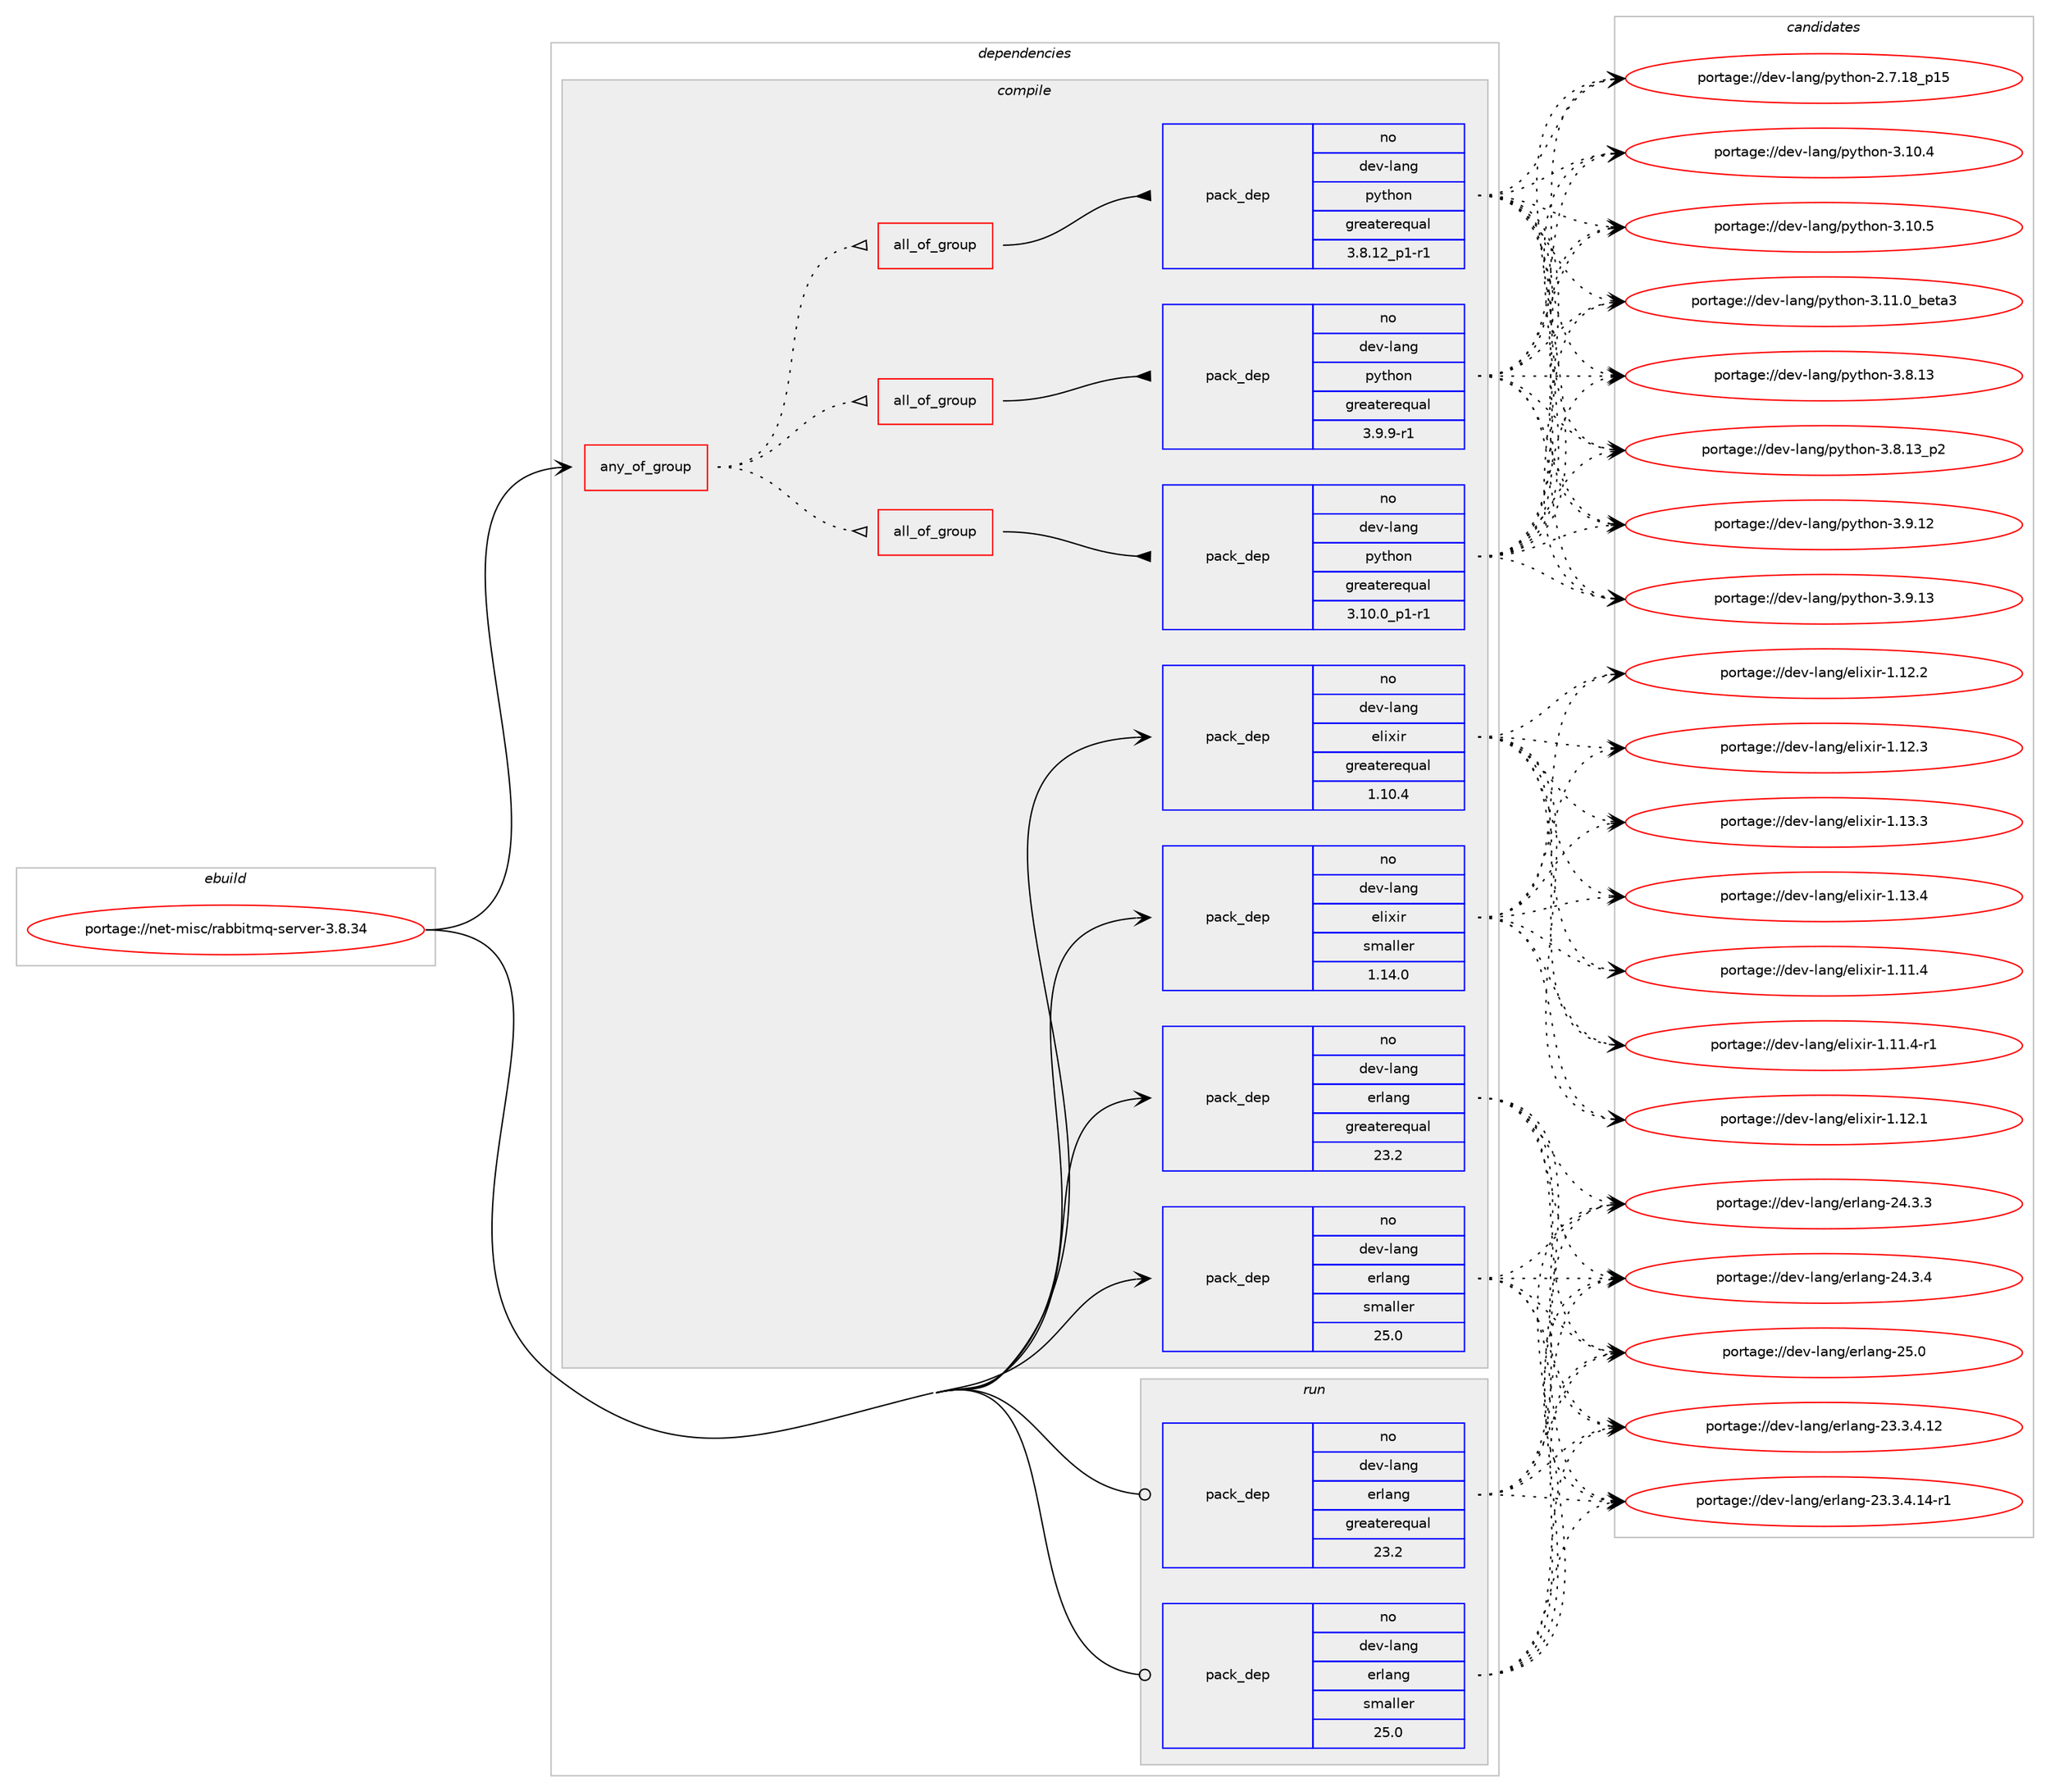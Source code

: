 digraph prolog {

# *************
# Graph options
# *************

newrank=true;
concentrate=true;
compound=true;
graph [rankdir=LR,fontname=Helvetica,fontsize=10,ranksep=1.5];#, ranksep=2.5, nodesep=0.2];
edge  [arrowhead=vee];
node  [fontname=Helvetica,fontsize=10];

# **********
# The ebuild
# **********

subgraph cluster_leftcol {
color=gray;
rank=same;
label=<<i>ebuild</i>>;
id [label="portage://net-misc/rabbitmq-server-3.8.34", color=red, width=4, href="../net-misc/rabbitmq-server-3.8.34.svg"];
}

# ****************
# The dependencies
# ****************

subgraph cluster_midcol {
color=gray;
label=<<i>dependencies</i>>;
subgraph cluster_compile {
fillcolor="#eeeeee";
style=filled;
label=<<i>compile</i>>;
subgraph any3 {
dependency294 [label=<<TABLE BORDER="0" CELLBORDER="1" CELLSPACING="0" CELLPADDING="4"><TR><TD CELLPADDING="10">any_of_group</TD></TR></TABLE>>, shape=none, color=red];subgraph all1 {
dependency295 [label=<<TABLE BORDER="0" CELLBORDER="1" CELLSPACING="0" CELLPADDING="4"><TR><TD CELLPADDING="10">all_of_group</TD></TR></TABLE>>, shape=none, color=red];subgraph pack98 {
dependency296 [label=<<TABLE BORDER="0" CELLBORDER="1" CELLSPACING="0" CELLPADDING="4" WIDTH="220"><TR><TD ROWSPAN="6" CELLPADDING="30">pack_dep</TD></TR><TR><TD WIDTH="110">no</TD></TR><TR><TD>dev-lang</TD></TR><TR><TD>python</TD></TR><TR><TD>greaterequal</TD></TR><TR><TD>3.10.0_p1-r1</TD></TR></TABLE>>, shape=none, color=blue];
}
dependency295:e -> dependency296:w [weight=20,style="solid",arrowhead="inv"];
# *** BEGIN UNKNOWN DEPENDENCY TYPE (TODO) ***
# dependency295 -> package_dependency(portage://net-misc/rabbitmq-server-3.8.34,install,no,dev-python,simplejson,none,[,,],[],[use(enable(python_targets_python3_10),negative)])
# *** END UNKNOWN DEPENDENCY TYPE (TODO) ***

}
dependency294:e -> dependency295:w [weight=20,style="dotted",arrowhead="oinv"];
subgraph all2 {
dependency297 [label=<<TABLE BORDER="0" CELLBORDER="1" CELLSPACING="0" CELLPADDING="4"><TR><TD CELLPADDING="10">all_of_group</TD></TR></TABLE>>, shape=none, color=red];subgraph pack99 {
dependency298 [label=<<TABLE BORDER="0" CELLBORDER="1" CELLSPACING="0" CELLPADDING="4" WIDTH="220"><TR><TD ROWSPAN="6" CELLPADDING="30">pack_dep</TD></TR><TR><TD WIDTH="110">no</TD></TR><TR><TD>dev-lang</TD></TR><TR><TD>python</TD></TR><TR><TD>greaterequal</TD></TR><TR><TD>3.9.9-r1</TD></TR></TABLE>>, shape=none, color=blue];
}
dependency297:e -> dependency298:w [weight=20,style="solid",arrowhead="inv"];
# *** BEGIN UNKNOWN DEPENDENCY TYPE (TODO) ***
# dependency297 -> package_dependency(portage://net-misc/rabbitmq-server-3.8.34,install,no,dev-python,simplejson,none,[,,],[],[use(enable(python_targets_python3_9),negative)])
# *** END UNKNOWN DEPENDENCY TYPE (TODO) ***

}
dependency294:e -> dependency297:w [weight=20,style="dotted",arrowhead="oinv"];
subgraph all3 {
dependency299 [label=<<TABLE BORDER="0" CELLBORDER="1" CELLSPACING="0" CELLPADDING="4"><TR><TD CELLPADDING="10">all_of_group</TD></TR></TABLE>>, shape=none, color=red];subgraph pack100 {
dependency300 [label=<<TABLE BORDER="0" CELLBORDER="1" CELLSPACING="0" CELLPADDING="4" WIDTH="220"><TR><TD ROWSPAN="6" CELLPADDING="30">pack_dep</TD></TR><TR><TD WIDTH="110">no</TD></TR><TR><TD>dev-lang</TD></TR><TR><TD>python</TD></TR><TR><TD>greaterequal</TD></TR><TR><TD>3.8.12_p1-r1</TD></TR></TABLE>>, shape=none, color=blue];
}
dependency299:e -> dependency300:w [weight=20,style="solid",arrowhead="inv"];
# *** BEGIN UNKNOWN DEPENDENCY TYPE (TODO) ***
# dependency299 -> package_dependency(portage://net-misc/rabbitmq-server-3.8.34,install,no,dev-python,simplejson,none,[,,],[],[use(enable(python_targets_python3_8),negative)])
# *** END UNKNOWN DEPENDENCY TYPE (TODO) ***

}
dependency294:e -> dependency299:w [weight=20,style="dotted",arrowhead="oinv"];
}
id:e -> dependency294:w [weight=20,style="solid",arrowhead="vee"];
# *** BEGIN UNKNOWN DEPENDENCY TYPE (TODO) ***
# id -> package_dependency(portage://net-misc/rabbitmq-server-3.8.34,install,no,acct-group,rabbitmq,none,[,,],[],[])
# *** END UNKNOWN DEPENDENCY TYPE (TODO) ***

# *** BEGIN UNKNOWN DEPENDENCY TYPE (TODO) ***
# id -> package_dependency(portage://net-misc/rabbitmq-server-3.8.34,install,no,acct-user,rabbitmq,none,[,,],[],[])
# *** END UNKNOWN DEPENDENCY TYPE (TODO) ***

# *** BEGIN UNKNOWN DEPENDENCY TYPE (TODO) ***
# id -> package_dependency(portage://net-misc/rabbitmq-server-3.8.34,install,no,app-arch,unzip,none,[,,],[],[])
# *** END UNKNOWN DEPENDENCY TYPE (TODO) ***

# *** BEGIN UNKNOWN DEPENDENCY TYPE (TODO) ***
# id -> package_dependency(portage://net-misc/rabbitmq-server-3.8.34,install,no,app-arch,zip,none,[,,],[],[])
# *** END UNKNOWN DEPENDENCY TYPE (TODO) ***

# *** BEGIN UNKNOWN DEPENDENCY TYPE (TODO) ***
# id -> package_dependency(portage://net-misc/rabbitmq-server-3.8.34,install,no,app-text,docbook-xml-dtd,none,[,,],[slot(4.5)],[])
# *** END UNKNOWN DEPENDENCY TYPE (TODO) ***

# *** BEGIN UNKNOWN DEPENDENCY TYPE (TODO) ***
# id -> package_dependency(portage://net-misc/rabbitmq-server-3.8.34,install,no,app-text,xmlto,none,[,,],[],[])
# *** END UNKNOWN DEPENDENCY TYPE (TODO) ***

subgraph pack101 {
dependency301 [label=<<TABLE BORDER="0" CELLBORDER="1" CELLSPACING="0" CELLPADDING="4" WIDTH="220"><TR><TD ROWSPAN="6" CELLPADDING="30">pack_dep</TD></TR><TR><TD WIDTH="110">no</TD></TR><TR><TD>dev-lang</TD></TR><TR><TD>elixir</TD></TR><TR><TD>greaterequal</TD></TR><TR><TD>1.10.4</TD></TR></TABLE>>, shape=none, color=blue];
}
id:e -> dependency301:w [weight=20,style="solid",arrowhead="vee"];
subgraph pack102 {
dependency302 [label=<<TABLE BORDER="0" CELLBORDER="1" CELLSPACING="0" CELLPADDING="4" WIDTH="220"><TR><TD ROWSPAN="6" CELLPADDING="30">pack_dep</TD></TR><TR><TD WIDTH="110">no</TD></TR><TR><TD>dev-lang</TD></TR><TR><TD>elixir</TD></TR><TR><TD>smaller</TD></TR><TR><TD>1.14.0</TD></TR></TABLE>>, shape=none, color=blue];
}
id:e -> dependency302:w [weight=20,style="solid",arrowhead="vee"];
subgraph pack103 {
dependency303 [label=<<TABLE BORDER="0" CELLBORDER="1" CELLSPACING="0" CELLPADDING="4" WIDTH="220"><TR><TD ROWSPAN="6" CELLPADDING="30">pack_dep</TD></TR><TR><TD WIDTH="110">no</TD></TR><TR><TD>dev-lang</TD></TR><TR><TD>erlang</TD></TR><TR><TD>greaterequal</TD></TR><TR><TD>23.2</TD></TR></TABLE>>, shape=none, color=blue];
}
id:e -> dependency303:w [weight=20,style="solid",arrowhead="vee"];
subgraph pack104 {
dependency304 [label=<<TABLE BORDER="0" CELLBORDER="1" CELLSPACING="0" CELLPADDING="4" WIDTH="220"><TR><TD ROWSPAN="6" CELLPADDING="30">pack_dep</TD></TR><TR><TD WIDTH="110">no</TD></TR><TR><TD>dev-lang</TD></TR><TR><TD>erlang</TD></TR><TR><TD>smaller</TD></TR><TR><TD>25.0</TD></TR></TABLE>>, shape=none, color=blue];
}
id:e -> dependency304:w [weight=20,style="solid",arrowhead="vee"];
# *** BEGIN UNKNOWN DEPENDENCY TYPE (TODO) ***
# id -> package_dependency(portage://net-misc/rabbitmq-server-3.8.34,install,no,dev-libs,libxslt,none,[,,],[],[])
# *** END UNKNOWN DEPENDENCY TYPE (TODO) ***

}
subgraph cluster_compileandrun {
fillcolor="#eeeeee";
style=filled;
label=<<i>compile and run</i>>;
}
subgraph cluster_run {
fillcolor="#eeeeee";
style=filled;
label=<<i>run</i>>;
# *** BEGIN UNKNOWN DEPENDENCY TYPE (TODO) ***
# id -> package_dependency(portage://net-misc/rabbitmq-server-3.8.34,run,no,acct-group,rabbitmq,none,[,,],[],[])
# *** END UNKNOWN DEPENDENCY TYPE (TODO) ***

# *** BEGIN UNKNOWN DEPENDENCY TYPE (TODO) ***
# id -> package_dependency(portage://net-misc/rabbitmq-server-3.8.34,run,no,acct-user,rabbitmq,none,[,,],[],[])
# *** END UNKNOWN DEPENDENCY TYPE (TODO) ***

subgraph pack105 {
dependency305 [label=<<TABLE BORDER="0" CELLBORDER="1" CELLSPACING="0" CELLPADDING="4" WIDTH="220"><TR><TD ROWSPAN="6" CELLPADDING="30">pack_dep</TD></TR><TR><TD WIDTH="110">no</TD></TR><TR><TD>dev-lang</TD></TR><TR><TD>erlang</TD></TR><TR><TD>greaterequal</TD></TR><TR><TD>23.2</TD></TR></TABLE>>, shape=none, color=blue];
}
id:e -> dependency305:w [weight=20,style="solid",arrowhead="odot"];
subgraph pack106 {
dependency306 [label=<<TABLE BORDER="0" CELLBORDER="1" CELLSPACING="0" CELLPADDING="4" WIDTH="220"><TR><TD ROWSPAN="6" CELLPADDING="30">pack_dep</TD></TR><TR><TD WIDTH="110">no</TD></TR><TR><TD>dev-lang</TD></TR><TR><TD>erlang</TD></TR><TR><TD>smaller</TD></TR><TR><TD>25.0</TD></TR></TABLE>>, shape=none, color=blue];
}
id:e -> dependency306:w [weight=20,style="solid",arrowhead="odot"];
}
}

# **************
# The candidates
# **************

subgraph cluster_choices {
rank=same;
color=gray;
label=<<i>candidates</i>>;

subgraph choice98 {
color=black;
nodesep=1;
choice10010111845108971101034711212111610411111045504655464956951124953 [label="portage://dev-lang/python-2.7.18_p15", color=red, width=4,href="../dev-lang/python-2.7.18_p15.svg"];
choice10010111845108971101034711212111610411111045514649484652 [label="portage://dev-lang/python-3.10.4", color=red, width=4,href="../dev-lang/python-3.10.4.svg"];
choice10010111845108971101034711212111610411111045514649484653 [label="portage://dev-lang/python-3.10.5", color=red, width=4,href="../dev-lang/python-3.10.5.svg"];
choice1001011184510897110103471121211161041111104551464949464895981011169751 [label="portage://dev-lang/python-3.11.0_beta3", color=red, width=4,href="../dev-lang/python-3.11.0_beta3.svg"];
choice10010111845108971101034711212111610411111045514656464951 [label="portage://dev-lang/python-3.8.13", color=red, width=4,href="../dev-lang/python-3.8.13.svg"];
choice100101118451089711010347112121116104111110455146564649519511250 [label="portage://dev-lang/python-3.8.13_p2", color=red, width=4,href="../dev-lang/python-3.8.13_p2.svg"];
choice10010111845108971101034711212111610411111045514657464950 [label="portage://dev-lang/python-3.9.12", color=red, width=4,href="../dev-lang/python-3.9.12.svg"];
choice10010111845108971101034711212111610411111045514657464951 [label="portage://dev-lang/python-3.9.13", color=red, width=4,href="../dev-lang/python-3.9.13.svg"];
dependency296:e -> choice10010111845108971101034711212111610411111045504655464956951124953:w [style=dotted,weight="100"];
dependency296:e -> choice10010111845108971101034711212111610411111045514649484652:w [style=dotted,weight="100"];
dependency296:e -> choice10010111845108971101034711212111610411111045514649484653:w [style=dotted,weight="100"];
dependency296:e -> choice1001011184510897110103471121211161041111104551464949464895981011169751:w [style=dotted,weight="100"];
dependency296:e -> choice10010111845108971101034711212111610411111045514656464951:w [style=dotted,weight="100"];
dependency296:e -> choice100101118451089711010347112121116104111110455146564649519511250:w [style=dotted,weight="100"];
dependency296:e -> choice10010111845108971101034711212111610411111045514657464950:w [style=dotted,weight="100"];
dependency296:e -> choice10010111845108971101034711212111610411111045514657464951:w [style=dotted,weight="100"];
}
subgraph choice99 {
color=black;
nodesep=1;
choice10010111845108971101034711212111610411111045504655464956951124953 [label="portage://dev-lang/python-2.7.18_p15", color=red, width=4,href="../dev-lang/python-2.7.18_p15.svg"];
choice10010111845108971101034711212111610411111045514649484652 [label="portage://dev-lang/python-3.10.4", color=red, width=4,href="../dev-lang/python-3.10.4.svg"];
choice10010111845108971101034711212111610411111045514649484653 [label="portage://dev-lang/python-3.10.5", color=red, width=4,href="../dev-lang/python-3.10.5.svg"];
choice1001011184510897110103471121211161041111104551464949464895981011169751 [label="portage://dev-lang/python-3.11.0_beta3", color=red, width=4,href="../dev-lang/python-3.11.0_beta3.svg"];
choice10010111845108971101034711212111610411111045514656464951 [label="portage://dev-lang/python-3.8.13", color=red, width=4,href="../dev-lang/python-3.8.13.svg"];
choice100101118451089711010347112121116104111110455146564649519511250 [label="portage://dev-lang/python-3.8.13_p2", color=red, width=4,href="../dev-lang/python-3.8.13_p2.svg"];
choice10010111845108971101034711212111610411111045514657464950 [label="portage://dev-lang/python-3.9.12", color=red, width=4,href="../dev-lang/python-3.9.12.svg"];
choice10010111845108971101034711212111610411111045514657464951 [label="portage://dev-lang/python-3.9.13", color=red, width=4,href="../dev-lang/python-3.9.13.svg"];
dependency298:e -> choice10010111845108971101034711212111610411111045504655464956951124953:w [style=dotted,weight="100"];
dependency298:e -> choice10010111845108971101034711212111610411111045514649484652:w [style=dotted,weight="100"];
dependency298:e -> choice10010111845108971101034711212111610411111045514649484653:w [style=dotted,weight="100"];
dependency298:e -> choice1001011184510897110103471121211161041111104551464949464895981011169751:w [style=dotted,weight="100"];
dependency298:e -> choice10010111845108971101034711212111610411111045514656464951:w [style=dotted,weight="100"];
dependency298:e -> choice100101118451089711010347112121116104111110455146564649519511250:w [style=dotted,weight="100"];
dependency298:e -> choice10010111845108971101034711212111610411111045514657464950:w [style=dotted,weight="100"];
dependency298:e -> choice10010111845108971101034711212111610411111045514657464951:w [style=dotted,weight="100"];
}
subgraph choice100 {
color=black;
nodesep=1;
choice10010111845108971101034711212111610411111045504655464956951124953 [label="portage://dev-lang/python-2.7.18_p15", color=red, width=4,href="../dev-lang/python-2.7.18_p15.svg"];
choice10010111845108971101034711212111610411111045514649484652 [label="portage://dev-lang/python-3.10.4", color=red, width=4,href="../dev-lang/python-3.10.4.svg"];
choice10010111845108971101034711212111610411111045514649484653 [label="portage://dev-lang/python-3.10.5", color=red, width=4,href="../dev-lang/python-3.10.5.svg"];
choice1001011184510897110103471121211161041111104551464949464895981011169751 [label="portage://dev-lang/python-3.11.0_beta3", color=red, width=4,href="../dev-lang/python-3.11.0_beta3.svg"];
choice10010111845108971101034711212111610411111045514656464951 [label="portage://dev-lang/python-3.8.13", color=red, width=4,href="../dev-lang/python-3.8.13.svg"];
choice100101118451089711010347112121116104111110455146564649519511250 [label="portage://dev-lang/python-3.8.13_p2", color=red, width=4,href="../dev-lang/python-3.8.13_p2.svg"];
choice10010111845108971101034711212111610411111045514657464950 [label="portage://dev-lang/python-3.9.12", color=red, width=4,href="../dev-lang/python-3.9.12.svg"];
choice10010111845108971101034711212111610411111045514657464951 [label="portage://dev-lang/python-3.9.13", color=red, width=4,href="../dev-lang/python-3.9.13.svg"];
dependency300:e -> choice10010111845108971101034711212111610411111045504655464956951124953:w [style=dotted,weight="100"];
dependency300:e -> choice10010111845108971101034711212111610411111045514649484652:w [style=dotted,weight="100"];
dependency300:e -> choice10010111845108971101034711212111610411111045514649484653:w [style=dotted,weight="100"];
dependency300:e -> choice1001011184510897110103471121211161041111104551464949464895981011169751:w [style=dotted,weight="100"];
dependency300:e -> choice10010111845108971101034711212111610411111045514656464951:w [style=dotted,weight="100"];
dependency300:e -> choice100101118451089711010347112121116104111110455146564649519511250:w [style=dotted,weight="100"];
dependency300:e -> choice10010111845108971101034711212111610411111045514657464950:w [style=dotted,weight="100"];
dependency300:e -> choice10010111845108971101034711212111610411111045514657464951:w [style=dotted,weight="100"];
}
subgraph choice101 {
color=black;
nodesep=1;
choice10010111845108971101034710110810512010511445494649494652 [label="portage://dev-lang/elixir-1.11.4", color=red, width=4,href="../dev-lang/elixir-1.11.4.svg"];
choice100101118451089711010347101108105120105114454946494946524511449 [label="portage://dev-lang/elixir-1.11.4-r1", color=red, width=4,href="../dev-lang/elixir-1.11.4-r1.svg"];
choice10010111845108971101034710110810512010511445494649504649 [label="portage://dev-lang/elixir-1.12.1", color=red, width=4,href="../dev-lang/elixir-1.12.1.svg"];
choice10010111845108971101034710110810512010511445494649504650 [label="portage://dev-lang/elixir-1.12.2", color=red, width=4,href="../dev-lang/elixir-1.12.2.svg"];
choice10010111845108971101034710110810512010511445494649504651 [label="portage://dev-lang/elixir-1.12.3", color=red, width=4,href="../dev-lang/elixir-1.12.3.svg"];
choice10010111845108971101034710110810512010511445494649514651 [label="portage://dev-lang/elixir-1.13.3", color=red, width=4,href="../dev-lang/elixir-1.13.3.svg"];
choice10010111845108971101034710110810512010511445494649514652 [label="portage://dev-lang/elixir-1.13.4", color=red, width=4,href="../dev-lang/elixir-1.13.4.svg"];
dependency301:e -> choice10010111845108971101034710110810512010511445494649494652:w [style=dotted,weight="100"];
dependency301:e -> choice100101118451089711010347101108105120105114454946494946524511449:w [style=dotted,weight="100"];
dependency301:e -> choice10010111845108971101034710110810512010511445494649504649:w [style=dotted,weight="100"];
dependency301:e -> choice10010111845108971101034710110810512010511445494649504650:w [style=dotted,weight="100"];
dependency301:e -> choice10010111845108971101034710110810512010511445494649504651:w [style=dotted,weight="100"];
dependency301:e -> choice10010111845108971101034710110810512010511445494649514651:w [style=dotted,weight="100"];
dependency301:e -> choice10010111845108971101034710110810512010511445494649514652:w [style=dotted,weight="100"];
}
subgraph choice102 {
color=black;
nodesep=1;
choice10010111845108971101034710110810512010511445494649494652 [label="portage://dev-lang/elixir-1.11.4", color=red, width=4,href="../dev-lang/elixir-1.11.4.svg"];
choice100101118451089711010347101108105120105114454946494946524511449 [label="portage://dev-lang/elixir-1.11.4-r1", color=red, width=4,href="../dev-lang/elixir-1.11.4-r1.svg"];
choice10010111845108971101034710110810512010511445494649504649 [label="portage://dev-lang/elixir-1.12.1", color=red, width=4,href="../dev-lang/elixir-1.12.1.svg"];
choice10010111845108971101034710110810512010511445494649504650 [label="portage://dev-lang/elixir-1.12.2", color=red, width=4,href="../dev-lang/elixir-1.12.2.svg"];
choice10010111845108971101034710110810512010511445494649504651 [label="portage://dev-lang/elixir-1.12.3", color=red, width=4,href="../dev-lang/elixir-1.12.3.svg"];
choice10010111845108971101034710110810512010511445494649514651 [label="portage://dev-lang/elixir-1.13.3", color=red, width=4,href="../dev-lang/elixir-1.13.3.svg"];
choice10010111845108971101034710110810512010511445494649514652 [label="portage://dev-lang/elixir-1.13.4", color=red, width=4,href="../dev-lang/elixir-1.13.4.svg"];
dependency302:e -> choice10010111845108971101034710110810512010511445494649494652:w [style=dotted,weight="100"];
dependency302:e -> choice100101118451089711010347101108105120105114454946494946524511449:w [style=dotted,weight="100"];
dependency302:e -> choice10010111845108971101034710110810512010511445494649504649:w [style=dotted,weight="100"];
dependency302:e -> choice10010111845108971101034710110810512010511445494649504650:w [style=dotted,weight="100"];
dependency302:e -> choice10010111845108971101034710110810512010511445494649504651:w [style=dotted,weight="100"];
dependency302:e -> choice10010111845108971101034710110810512010511445494649514651:w [style=dotted,weight="100"];
dependency302:e -> choice10010111845108971101034710110810512010511445494649514652:w [style=dotted,weight="100"];
}
subgraph choice103 {
color=black;
nodesep=1;
choice1001011184510897110103471011141089711010345505146514652464950 [label="portage://dev-lang/erlang-23.3.4.12", color=red, width=4,href="../dev-lang/erlang-23.3.4.12.svg"];
choice10010111845108971101034710111410897110103455051465146524649524511449 [label="portage://dev-lang/erlang-23.3.4.14-r1", color=red, width=4,href="../dev-lang/erlang-23.3.4.14-r1.svg"];
choice1001011184510897110103471011141089711010345505246514651 [label="portage://dev-lang/erlang-24.3.3", color=red, width=4,href="../dev-lang/erlang-24.3.3.svg"];
choice1001011184510897110103471011141089711010345505246514652 [label="portage://dev-lang/erlang-24.3.4", color=red, width=4,href="../dev-lang/erlang-24.3.4.svg"];
choice100101118451089711010347101114108971101034550534648 [label="portage://dev-lang/erlang-25.0", color=red, width=4,href="../dev-lang/erlang-25.0.svg"];
dependency303:e -> choice1001011184510897110103471011141089711010345505146514652464950:w [style=dotted,weight="100"];
dependency303:e -> choice10010111845108971101034710111410897110103455051465146524649524511449:w [style=dotted,weight="100"];
dependency303:e -> choice1001011184510897110103471011141089711010345505246514651:w [style=dotted,weight="100"];
dependency303:e -> choice1001011184510897110103471011141089711010345505246514652:w [style=dotted,weight="100"];
dependency303:e -> choice100101118451089711010347101114108971101034550534648:w [style=dotted,weight="100"];
}
subgraph choice104 {
color=black;
nodesep=1;
choice1001011184510897110103471011141089711010345505146514652464950 [label="portage://dev-lang/erlang-23.3.4.12", color=red, width=4,href="../dev-lang/erlang-23.3.4.12.svg"];
choice10010111845108971101034710111410897110103455051465146524649524511449 [label="portage://dev-lang/erlang-23.3.4.14-r1", color=red, width=4,href="../dev-lang/erlang-23.3.4.14-r1.svg"];
choice1001011184510897110103471011141089711010345505246514651 [label="portage://dev-lang/erlang-24.3.3", color=red, width=4,href="../dev-lang/erlang-24.3.3.svg"];
choice1001011184510897110103471011141089711010345505246514652 [label="portage://dev-lang/erlang-24.3.4", color=red, width=4,href="../dev-lang/erlang-24.3.4.svg"];
choice100101118451089711010347101114108971101034550534648 [label="portage://dev-lang/erlang-25.0", color=red, width=4,href="../dev-lang/erlang-25.0.svg"];
dependency304:e -> choice1001011184510897110103471011141089711010345505146514652464950:w [style=dotted,weight="100"];
dependency304:e -> choice10010111845108971101034710111410897110103455051465146524649524511449:w [style=dotted,weight="100"];
dependency304:e -> choice1001011184510897110103471011141089711010345505246514651:w [style=dotted,weight="100"];
dependency304:e -> choice1001011184510897110103471011141089711010345505246514652:w [style=dotted,weight="100"];
dependency304:e -> choice100101118451089711010347101114108971101034550534648:w [style=dotted,weight="100"];
}
subgraph choice105 {
color=black;
nodesep=1;
choice1001011184510897110103471011141089711010345505146514652464950 [label="portage://dev-lang/erlang-23.3.4.12", color=red, width=4,href="../dev-lang/erlang-23.3.4.12.svg"];
choice10010111845108971101034710111410897110103455051465146524649524511449 [label="portage://dev-lang/erlang-23.3.4.14-r1", color=red, width=4,href="../dev-lang/erlang-23.3.4.14-r1.svg"];
choice1001011184510897110103471011141089711010345505246514651 [label="portage://dev-lang/erlang-24.3.3", color=red, width=4,href="../dev-lang/erlang-24.3.3.svg"];
choice1001011184510897110103471011141089711010345505246514652 [label="portage://dev-lang/erlang-24.3.4", color=red, width=4,href="../dev-lang/erlang-24.3.4.svg"];
choice100101118451089711010347101114108971101034550534648 [label="portage://dev-lang/erlang-25.0", color=red, width=4,href="../dev-lang/erlang-25.0.svg"];
dependency305:e -> choice1001011184510897110103471011141089711010345505146514652464950:w [style=dotted,weight="100"];
dependency305:e -> choice10010111845108971101034710111410897110103455051465146524649524511449:w [style=dotted,weight="100"];
dependency305:e -> choice1001011184510897110103471011141089711010345505246514651:w [style=dotted,weight="100"];
dependency305:e -> choice1001011184510897110103471011141089711010345505246514652:w [style=dotted,weight="100"];
dependency305:e -> choice100101118451089711010347101114108971101034550534648:w [style=dotted,weight="100"];
}
subgraph choice106 {
color=black;
nodesep=1;
choice1001011184510897110103471011141089711010345505146514652464950 [label="portage://dev-lang/erlang-23.3.4.12", color=red, width=4,href="../dev-lang/erlang-23.3.4.12.svg"];
choice10010111845108971101034710111410897110103455051465146524649524511449 [label="portage://dev-lang/erlang-23.3.4.14-r1", color=red, width=4,href="../dev-lang/erlang-23.3.4.14-r1.svg"];
choice1001011184510897110103471011141089711010345505246514651 [label="portage://dev-lang/erlang-24.3.3", color=red, width=4,href="../dev-lang/erlang-24.3.3.svg"];
choice1001011184510897110103471011141089711010345505246514652 [label="portage://dev-lang/erlang-24.3.4", color=red, width=4,href="../dev-lang/erlang-24.3.4.svg"];
choice100101118451089711010347101114108971101034550534648 [label="portage://dev-lang/erlang-25.0", color=red, width=4,href="../dev-lang/erlang-25.0.svg"];
dependency306:e -> choice1001011184510897110103471011141089711010345505146514652464950:w [style=dotted,weight="100"];
dependency306:e -> choice10010111845108971101034710111410897110103455051465146524649524511449:w [style=dotted,weight="100"];
dependency306:e -> choice1001011184510897110103471011141089711010345505246514651:w [style=dotted,weight="100"];
dependency306:e -> choice1001011184510897110103471011141089711010345505246514652:w [style=dotted,weight="100"];
dependency306:e -> choice100101118451089711010347101114108971101034550534648:w [style=dotted,weight="100"];
}
}

}
